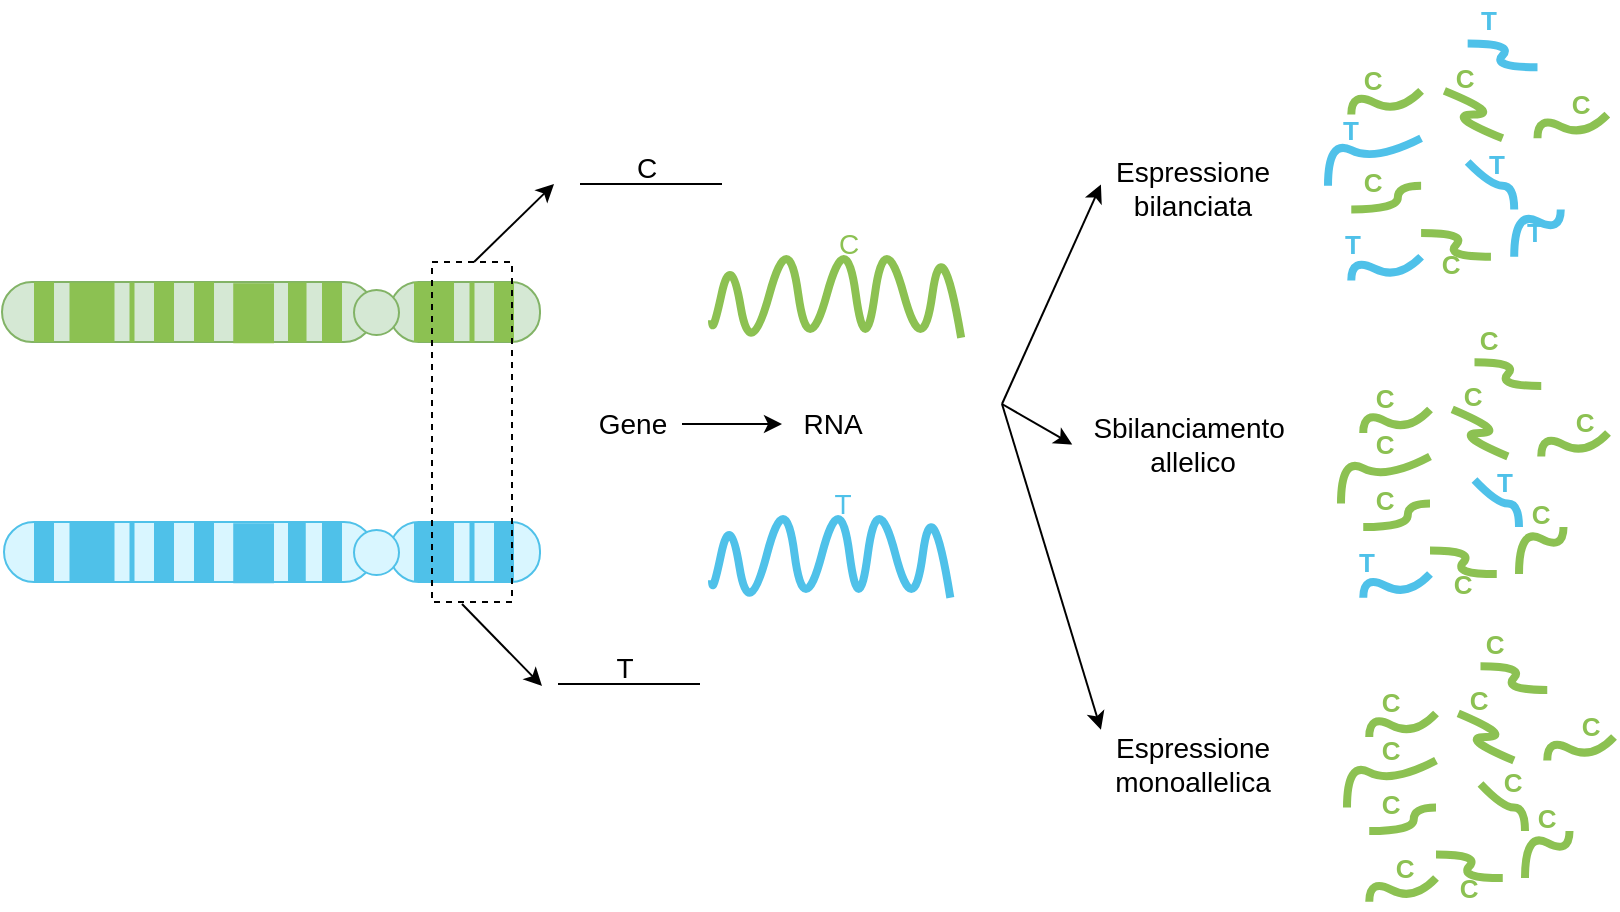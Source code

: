 <mxfile version="14.9.0" type="google"><diagram id="5Be4oJna8SVVUgm6Kha-" name="Page-1"><mxGraphModel dx="774" dy="442" grid="1" gridSize="10" guides="1" tooltips="1" connect="1" arrows="1" fold="1" page="1" pageScale="1" pageWidth="827" pageHeight="1169" math="0" shadow="0"><root><mxCell id="0"/><mxCell id="1" parent="0"/><mxCell id="cfip8fDVMA4OtIaDAMiI-1" value="" style="group;rotation=90;" vertex="1" connectable="0" parent="1"><mxGeometry x="220" y="280" width="149" height="280" as="geometry"/></mxCell><mxCell id="cfip8fDVMA4OtIaDAMiI-56" value="" style="endArrow=classic;html=1;exitX=0.5;exitY=0;exitDx=0;exitDy=0;" edge="1" parent="cfip8fDVMA4OtIaDAMiI-1"><mxGeometry width="50" height="50" relative="1" as="geometry"><mxPoint x="116" y="109" as="sourcePoint"/><mxPoint x="156" y="70" as="targetPoint"/></mxGeometry></mxCell><mxCell id="cfip8fDVMA4OtIaDAMiI-148" value="" style="group" vertex="1" connectable="0" parent="cfip8fDVMA4OtIaDAMiI-1"><mxGeometry x="-120" y="119" width="269" height="30.62" as="geometry"/></mxCell><mxCell id="stuIi727ZDWlPbOQOr5--6" value="" style="rounded=1;whiteSpace=wrap;html=1;rotation=0;fillColor=#d5e8d4;strokeColor=#82b366;arcSize=48;" parent="cfip8fDVMA4OtIaDAMiI-148" vertex="1"><mxGeometry x="194" width="75" height="30" as="geometry"/></mxCell><mxCell id="stuIi727ZDWlPbOQOr5--7" value="" style="rounded=1;whiteSpace=wrap;html=1;rotation=0;fillColor=#d5e8d4;strokeColor=#82b366;arcSize=50;" parent="cfip8fDVMA4OtIaDAMiI-148" vertex="1"><mxGeometry width="186" height="30" as="geometry"/></mxCell><mxCell id="stuIi727ZDWlPbOQOr5--11" value="" style="ellipse;whiteSpace=wrap;html=1;aspect=fixed;align=center;fillColor=#d5e8d4;strokeColor=#82b366;rotation=90;" parent="cfip8fDVMA4OtIaDAMiI-148" vertex="1"><mxGeometry x="176" y="4" width="22.5" height="22.5" as="geometry"/></mxCell><mxCell id="stuIi727ZDWlPbOQOr5--14" value="" style="rounded=0;whiteSpace=wrap;html=1;align=center;strokeColor=none;fillColor=#8CC152;rotation=90;" parent="cfip8fDVMA4OtIaDAMiI-148" vertex="1"><mxGeometry x="236" y="10" width="30" height="10" as="geometry"/></mxCell><mxCell id="stuIi727ZDWlPbOQOr5--16" value="" style="rounded=0;whiteSpace=wrap;html=1;align=center;strokeColor=none;fillColor=#8CC152;rotation=90;" parent="cfip8fDVMA4OtIaDAMiI-148" vertex="1"><mxGeometry x="201" y="5" width="30" height="20" as="geometry"/></mxCell><mxCell id="stuIi727ZDWlPbOQOr5--39" value="" style="rounded=0;whiteSpace=wrap;html=1;align=center;strokeColor=none;fillColor=#8CC152;rotation=90;" parent="cfip8fDVMA4OtIaDAMiI-148" vertex="1"><mxGeometry x="6" y="10" width="30" height="10" as="geometry"/></mxCell><mxCell id="stuIi727ZDWlPbOQOr5--40" value="" style="rounded=0;whiteSpace=wrap;html=1;align=center;strokeColor=none;fillColor=#8CC152;rotation=90;" parent="cfip8fDVMA4OtIaDAMiI-148" vertex="1"><mxGeometry x="30" y="4" width="30" height="22.5" as="geometry"/></mxCell><mxCell id="stuIi727ZDWlPbOQOr5--41" value="" style="rounded=0;whiteSpace=wrap;html=1;align=center;strokeColor=none;fillColor=#8CC152;rotation=90;" parent="cfip8fDVMA4OtIaDAMiI-148" vertex="1"><mxGeometry x="50" y="14" width="30" height="2.5" as="geometry"/></mxCell><mxCell id="stuIi727ZDWlPbOQOr5--42" value="" style="rounded=0;whiteSpace=wrap;html=1;align=center;strokeColor=none;fillColor=#8CC152;rotation=90;" parent="cfip8fDVMA4OtIaDAMiI-148" vertex="1"><mxGeometry x="66" y="10" width="30" height="10" as="geometry"/></mxCell><mxCell id="stuIi727ZDWlPbOQOr5--43" value="" style="rounded=0;whiteSpace=wrap;html=1;align=center;strokeColor=none;fillColor=#8CC152;rotation=90;" parent="cfip8fDVMA4OtIaDAMiI-148" vertex="1"><mxGeometry x="86" y="10" width="30" height="10" as="geometry"/></mxCell><mxCell id="stuIi727ZDWlPbOQOr5--65" value="" style="rounded=0;whiteSpace=wrap;html=1;align=center;strokeColor=none;fillColor=#8CC152;rotation=90;" parent="cfip8fDVMA4OtIaDAMiI-148" vertex="1"><mxGeometry x="220" y="14" width="30" height="2.5" as="geometry"/></mxCell><mxCell id="cfip8fDVMA4OtIaDAMiI-16" value="" style="rounded=0;whiteSpace=wrap;html=1;align=center;strokeColor=none;fillColor=#8CC152;rotation=90;" vertex="1" parent="cfip8fDVMA4OtIaDAMiI-148"><mxGeometry x="110.81" y="5.43" width="30" height="20.38" as="geometry"/></mxCell><mxCell id="cfip8fDVMA4OtIaDAMiI-17" value="" style="rounded=0;whiteSpace=wrap;html=1;align=center;strokeColor=none;fillColor=#8CC152;rotation=90;" vertex="1" parent="cfip8fDVMA4OtIaDAMiI-148"><mxGeometry x="132.63" y="10.62" width="30" height="9.25" as="geometry"/></mxCell><mxCell id="cfip8fDVMA4OtIaDAMiI-18" value="" style="rounded=0;whiteSpace=wrap;html=1;align=center;strokeColor=none;fillColor=#8CC152;rotation=90;" vertex="1" parent="cfip8fDVMA4OtIaDAMiI-148"><mxGeometry x="150" y="10.25" width="30" height="10" as="geometry"/></mxCell><mxCell id="cfip8fDVMA4OtIaDAMiI-36" value="" style="group;rotation=90;" vertex="1" connectable="0" parent="1"><mxGeometry x="220" y="400" width="42.63" height="267.5" as="geometry"/></mxCell><mxCell id="cfip8fDVMA4OtIaDAMiI-37" value="" style="rounded=1;whiteSpace=wrap;html=1;rotation=0;arcSize=48;fillColor=#D9F6FF;strokeColor=#4FC1E9;" vertex="1" parent="cfip8fDVMA4OtIaDAMiI-36"><mxGeometry x="74" y="119" width="75" height="30" as="geometry"/></mxCell><mxCell id="cfip8fDVMA4OtIaDAMiI-38" value="" style="rounded=1;whiteSpace=wrap;html=1;rotation=0;arcSize=50;fillColor=#D9F6FF;strokeColor=#4FC1E9;" vertex="1" parent="cfip8fDVMA4OtIaDAMiI-36"><mxGeometry x="-119" y="119" width="185" height="30" as="geometry"/></mxCell><mxCell id="cfip8fDVMA4OtIaDAMiI-39" value="" style="ellipse;whiteSpace=wrap;html=1;aspect=fixed;align=center;rotation=90;fillColor=#D9F6FF;strokeColor=#4FC1E9;" vertex="1" parent="cfip8fDVMA4OtIaDAMiI-36"><mxGeometry x="56" y="123" width="22.5" height="22.5" as="geometry"/></mxCell><mxCell id="cfip8fDVMA4OtIaDAMiI-40" value="" style="rounded=0;whiteSpace=wrap;html=1;align=center;strokeColor=none;rotation=90;fillColor=#4FC1E9;" vertex="1" parent="cfip8fDVMA4OtIaDAMiI-36"><mxGeometry x="116" y="129" width="30" height="10" as="geometry"/></mxCell><mxCell id="cfip8fDVMA4OtIaDAMiI-41" value="" style="rounded=0;whiteSpace=wrap;html=1;align=center;strokeColor=none;rotation=90;fillColor=#4FC1E9;" vertex="1" parent="cfip8fDVMA4OtIaDAMiI-36"><mxGeometry x="81" y="124" width="30" height="20" as="geometry"/></mxCell><mxCell id="cfip8fDVMA4OtIaDAMiI-42" value="" style="rounded=0;whiteSpace=wrap;html=1;align=center;strokeColor=none;rotation=90;fillColor=#4FC1E9;" vertex="1" parent="cfip8fDVMA4OtIaDAMiI-36"><mxGeometry x="-114" y="129" width="30" height="10" as="geometry"/></mxCell><mxCell id="cfip8fDVMA4OtIaDAMiI-43" value="" style="rounded=0;whiteSpace=wrap;html=1;align=center;strokeColor=none;rotation=90;fillColor=#4FC1E9;" vertex="1" parent="cfip8fDVMA4OtIaDAMiI-36"><mxGeometry x="-90" y="123" width="30" height="22.5" as="geometry"/></mxCell><mxCell id="cfip8fDVMA4OtIaDAMiI-44" value="" style="rounded=0;whiteSpace=wrap;html=1;align=center;strokeColor=none;rotation=90;fillColor=#4FC1E9;" vertex="1" parent="cfip8fDVMA4OtIaDAMiI-36"><mxGeometry x="-70" y="133" width="30" height="2.5" as="geometry"/></mxCell><mxCell id="cfip8fDVMA4OtIaDAMiI-45" value="" style="rounded=0;whiteSpace=wrap;html=1;align=center;strokeColor=none;rotation=90;fillColor=#4FC1E9;" vertex="1" parent="cfip8fDVMA4OtIaDAMiI-36"><mxGeometry x="-54" y="129" width="30" height="10" as="geometry"/></mxCell><mxCell id="cfip8fDVMA4OtIaDAMiI-46" value="" style="rounded=0;whiteSpace=wrap;html=1;align=center;strokeColor=none;rotation=90;fillColor=#4FC1E9;" vertex="1" parent="cfip8fDVMA4OtIaDAMiI-36"><mxGeometry x="-34" y="129" width="30" height="10" as="geometry"/></mxCell><mxCell id="cfip8fDVMA4OtIaDAMiI-47" value="" style="rounded=0;whiteSpace=wrap;html=1;align=center;strokeColor=none;rotation=90;fillColor=#4FC1E9;" vertex="1" parent="cfip8fDVMA4OtIaDAMiI-36"><mxGeometry x="100" y="133" width="30" height="2.5" as="geometry"/></mxCell><mxCell id="cfip8fDVMA4OtIaDAMiI-48" value="" style="rounded=0;whiteSpace=wrap;html=1;align=center;strokeColor=none;rotation=90;fillColor=#4FC1E9;" vertex="1" parent="cfip8fDVMA4OtIaDAMiI-36"><mxGeometry x="-9.19" y="124.43" width="30" height="20.38" as="geometry"/></mxCell><mxCell id="cfip8fDVMA4OtIaDAMiI-49" value="" style="rounded=0;whiteSpace=wrap;html=1;align=center;strokeColor=none;rotation=90;fillColor=#4FC1E9;" vertex="1" parent="cfip8fDVMA4OtIaDAMiI-36"><mxGeometry x="12.44" y="129.81" width="30" height="8.87" as="geometry"/></mxCell><mxCell id="cfip8fDVMA4OtIaDAMiI-50" value="" style="rounded=0;whiteSpace=wrap;html=1;align=center;strokeColor=none;rotation=90;fillColor=#4FC1E9;" vertex="1" parent="cfip8fDVMA4OtIaDAMiI-36"><mxGeometry x="30" y="129.25" width="30" height="10" as="geometry"/></mxCell><mxCell id="cfip8fDVMA4OtIaDAMiI-52" value="" style="rounded=0;whiteSpace=wrap;html=1;dashed=1;fillColor=none;" vertex="1" parent="1"><mxGeometry x="315" y="389" width="40" height="170" as="geometry"/></mxCell><mxCell id="cfip8fDVMA4OtIaDAMiI-57" value="" style="endArrow=classic;html=1;exitX=0.5;exitY=0;exitDx=0;exitDy=0;" edge="1" parent="1"><mxGeometry width="50" height="50" relative="1" as="geometry"><mxPoint x="330" y="560" as="sourcePoint"/><mxPoint x="370" y="601" as="targetPoint"/></mxGeometry></mxCell><mxCell id="cfip8fDVMA4OtIaDAMiI-58" value="" style="endArrow=none;html=1;" edge="1" parent="1"><mxGeometry width="50" height="50" relative="1" as="geometry"><mxPoint x="389" y="350" as="sourcePoint"/><mxPoint x="460" y="350" as="targetPoint"/></mxGeometry></mxCell><mxCell id="cfip8fDVMA4OtIaDAMiI-59" value="&lt;font style=&quot;font-size: 14px&quot;&gt;C&lt;/font&gt;" style="text;html=1;align=center;verticalAlign=middle;resizable=0;points=[];autosize=1;strokeColor=none;" vertex="1" parent="1"><mxGeometry x="407" y="332" width="30" height="20" as="geometry"/></mxCell><mxCell id="cfip8fDVMA4OtIaDAMiI-60" value="" style="endArrow=none;html=1;" edge="1" parent="1"><mxGeometry width="50" height="50" relative="1" as="geometry"><mxPoint x="378" y="600" as="sourcePoint"/><mxPoint x="449" y="600" as="targetPoint"/></mxGeometry></mxCell><mxCell id="cfip8fDVMA4OtIaDAMiI-61" value="&lt;font style=&quot;font-size: 14px&quot;&gt;T&lt;/font&gt;" style="text;html=1;align=center;verticalAlign=middle;resizable=0;points=[];autosize=1;strokeColor=none;" vertex="1" parent="1"><mxGeometry x="401" y="582" width="20" height="20" as="geometry"/></mxCell><mxCell id="cfip8fDVMA4OtIaDAMiI-65" style="edgeStyle=orthogonalEdgeStyle;curved=1;orthogonalLoop=1;jettySize=auto;html=1;strokeWidth=1;" edge="1" parent="1" source="cfip8fDVMA4OtIaDAMiI-62" target="cfip8fDVMA4OtIaDAMiI-63"><mxGeometry relative="1" as="geometry"/></mxCell><mxCell id="cfip8fDVMA4OtIaDAMiI-62" value="Gene" style="text;html=1;align=center;verticalAlign=middle;resizable=0;points=[];autosize=1;strokeColor=none;fontSize=14;" vertex="1" parent="1"><mxGeometry x="390" y="460" width="50" height="20" as="geometry"/></mxCell><mxCell id="cfip8fDVMA4OtIaDAMiI-63" value="RNA" style="text;html=1;align=center;verticalAlign=middle;resizable=0;points=[];autosize=1;strokeColor=none;fontSize=14;" vertex="1" parent="1"><mxGeometry x="490" y="460" width="50" height="20" as="geometry"/></mxCell><mxCell id="cfip8fDVMA4OtIaDAMiI-69" value="" style="group" vertex="1" connectable="0" parent="1"><mxGeometry x="455" y="370" width="115" height="70" as="geometry"/></mxCell><mxCell id="cfip8fDVMA4OtIaDAMiI-66" value="" style="endArrow=none;html=1;curved=1;strokeWidth=4;strokeColor=#8CC152;" edge="1" parent="cfip8fDVMA4OtIaDAMiI-69"><mxGeometry width="50" height="50" relative="1" as="geometry"><mxPoint y="48.125" as="sourcePoint"/><mxPoint x="124.583" y="56.875" as="targetPoint"/><Array as="points"><mxPoint y="56.875"/><mxPoint x="9.583" y="13.125"/><mxPoint x="19.167" y="70"/><mxPoint x="38.333"/><mxPoint x="47.917" y="70"/><mxPoint x="67.083"/><mxPoint x="76.667" y="70"/><mxPoint x="86.25"/><mxPoint x="105.417" y="70"/><mxPoint x="115"/></Array></mxGeometry></mxCell><mxCell id="cfip8fDVMA4OtIaDAMiI-67" value="&lt;font color=&quot;#8cc152&quot;&gt;C&lt;/font&gt;" style="text;html=1;align=center;verticalAlign=middle;resizable=0;points=[];autosize=1;strokeColor=none;fontSize=14;" vertex="1" parent="cfip8fDVMA4OtIaDAMiI-69"><mxGeometry x="52.708" width="30" height="20" as="geometry"/></mxCell><mxCell id="cfip8fDVMA4OtIaDAMiI-70" value="" style="group" vertex="1" connectable="0" parent="1"><mxGeometry x="455" y="500" width="110" height="70" as="geometry"/></mxCell><mxCell id="cfip8fDVMA4OtIaDAMiI-64" value="" style="endArrow=none;html=1;curved=1;strokeWidth=4;strokeColor=#4FC1E9;" edge="1" parent="cfip8fDVMA4OtIaDAMiI-70"><mxGeometry width="50" height="50" relative="1" as="geometry"><mxPoint y="48.125" as="sourcePoint"/><mxPoint x="119.167" y="56.875" as="targetPoint"/><Array as="points"><mxPoint y="56.875"/><mxPoint x="9.167" y="13.125"/><mxPoint x="18.333" y="70"/><mxPoint x="36.667"/><mxPoint x="45.833" y="70"/><mxPoint x="64.167"/><mxPoint x="73.333" y="70"/><mxPoint x="82.5"/><mxPoint x="100.833" y="70"/><mxPoint x="110"/></Array></mxGeometry></mxCell><mxCell id="cfip8fDVMA4OtIaDAMiI-68" value="&lt;font color=&quot;#4fc1e9&quot;&gt;T&lt;/font&gt;" style="text;html=1;align=center;verticalAlign=middle;resizable=0;points=[];autosize=1;strokeColor=none;fontSize=14;" vertex="1" parent="cfip8fDVMA4OtIaDAMiI-70"><mxGeometry x="55" width="20" height="20" as="geometry"/></mxCell><mxCell id="cfip8fDVMA4OtIaDAMiI-71" value="Espressione&lt;br&gt;bilanciata" style="text;html=1;align=center;verticalAlign=middle;resizable=0;points=[];autosize=1;strokeColor=none;fontSize=14;" vertex="1" parent="1"><mxGeometry x="650" y="332" width="90" height="40" as="geometry"/></mxCell><mxCell id="cfip8fDVMA4OtIaDAMiI-72" value="Sbilanciamento&amp;nbsp;&lt;br&gt;allelico" style="text;html=1;align=center;verticalAlign=middle;resizable=0;points=[];autosize=1;strokeColor=none;fontSize=14;" vertex="1" parent="1"><mxGeometry x="635" y="460" width="120" height="40" as="geometry"/></mxCell><mxCell id="cfip8fDVMA4OtIaDAMiI-73" value="Espressione &lt;br&gt;monoallelica" style="text;html=1;align=center;verticalAlign=middle;resizable=0;points=[];autosize=1;strokeColor=none;fontSize=14;" vertex="1" parent="1"><mxGeometry x="650" y="620" width="90" height="40" as="geometry"/></mxCell><mxCell id="cfip8fDVMA4OtIaDAMiI-74" value="" style="endArrow=classic;html=1;fontSize=14;strokeWidth=1;entryX=-0.006;entryY=0.457;entryDx=0;entryDy=0;entryPerimeter=0;" edge="1" parent="1" target="cfip8fDVMA4OtIaDAMiI-71"><mxGeometry width="50" height="50" relative="1" as="geometry"><mxPoint x="600" y="460" as="sourcePoint"/><mxPoint x="670" y="410" as="targetPoint"/></mxGeometry></mxCell><mxCell id="cfip8fDVMA4OtIaDAMiI-75" value="" style="endArrow=classic;html=1;fontSize=14;strokeColor=#000000;strokeWidth=1;entryX=0.001;entryY=0.507;entryDx=0;entryDy=0;entryPerimeter=0;" edge="1" parent="1" target="cfip8fDVMA4OtIaDAMiI-72"><mxGeometry width="50" height="50" relative="1" as="geometry"><mxPoint x="600" y="460" as="sourcePoint"/><mxPoint x="670" y="410" as="targetPoint"/></mxGeometry></mxCell><mxCell id="cfip8fDVMA4OtIaDAMiI-76" value="" style="endArrow=classic;html=1;fontSize=14;strokeColor=#000000;strokeWidth=1;entryX=-0.006;entryY=0.071;entryDx=0;entryDy=0;entryPerimeter=0;" edge="1" parent="1" target="cfip8fDVMA4OtIaDAMiI-73"><mxGeometry width="50" height="50" relative="1" as="geometry"><mxPoint x="600" y="460" as="sourcePoint"/><mxPoint x="670" y="622" as="targetPoint"/></mxGeometry></mxCell><mxCell id="cfip8fDVMA4OtIaDAMiI-144" value="" style="group;strokeWidth=4;fontSize=13;fontStyle=1" vertex="1" connectable="0" parent="1"><mxGeometry x="772.5" y="570" width="133.5" height="140" as="geometry"/></mxCell><mxCell id="cfip8fDVMA4OtIaDAMiI-120" value="" style="endArrow=none;html=1;fontSize=13;strokeWidth=4;curved=1;strokeColor=#8CC152;fontStyle=1" edge="1" parent="cfip8fDVMA4OtIaDAMiI-144"><mxGeometry width="50" height="50" relative="1" as="geometry"><mxPoint y="91.765" as="sourcePoint"/><mxPoint x="44.5" y="68.235" as="targetPoint"/><Array as="points"><mxPoint y="68.235"/><mxPoint x="22.25" y="80"/></Array></mxGeometry></mxCell><mxCell id="cfip8fDVMA4OtIaDAMiI-121" value="" style="endArrow=none;html=1;fontSize=13;strokeWidth=4;curved=1;strokeColor=#8CC152;fontStyle=1" edge="1" parent="cfip8fDVMA4OtIaDAMiI-144"><mxGeometry width="50" height="50" relative="1" as="geometry"><mxPoint x="11.125" y="103.529" as="sourcePoint"/><mxPoint x="44.5" y="91.765" as="targetPoint"/><Array as="points"><mxPoint x="33.375" y="103.529"/><mxPoint x="33.375" y="91.765"/></Array></mxGeometry></mxCell><mxCell id="cfip8fDVMA4OtIaDAMiI-122" value="" style="endArrow=none;html=1;fontSize=13;strokeWidth=4;curved=1;strokeColor=#8CC152;fontStyle=1" edge="1" parent="cfip8fDVMA4OtIaDAMiI-144"><mxGeometry width="50" height="50" relative="1" as="geometry"><mxPoint x="83.438" y="68.235" as="sourcePoint"/><mxPoint x="55.625" y="44.706" as="targetPoint"/><Array as="points"><mxPoint x="55.625" y="56.471"/><mxPoint x="83.438" y="56.471"/></Array></mxGeometry></mxCell><mxCell id="cfip8fDVMA4OtIaDAMiI-123" value="" style="endArrow=none;html=1;fontSize=13;strokeWidth=4;curved=1;strokeColor=#8CC152;fontStyle=1" edge="1" parent="cfip8fDVMA4OtIaDAMiI-144"><mxGeometry width="50" height="50" relative="1" as="geometry"><mxPoint x="66.75" y="80" as="sourcePoint"/><mxPoint x="89" y="103.529" as="targetPoint"/><Array as="points"><mxPoint x="77.875" y="91.765"/><mxPoint x="89" y="91.765"/></Array></mxGeometry></mxCell><mxCell id="cfip8fDVMA4OtIaDAMiI-124" value="" style="endArrow=none;html=1;fontSize=13;strokeWidth=4;curved=1;strokeColor=#8CC152;fontStyle=1" edge="1" parent="cfip8fDVMA4OtIaDAMiI-144"><mxGeometry width="50" height="50" relative="1" as="geometry"><mxPoint x="44.5" y="115.294" as="sourcePoint"/><mxPoint x="77.875" y="127.059" as="targetPoint"/><Array as="points"><mxPoint x="66.75" y="115.294"/><mxPoint x="55.625" y="127.059"/></Array></mxGeometry></mxCell><mxCell id="cfip8fDVMA4OtIaDAMiI-125" value="" style="endArrow=none;html=1;fontSize=13;strokeWidth=4;curved=1;strokeColor=#8CC152;fontStyle=1" edge="1" parent="cfip8fDVMA4OtIaDAMiI-144"><mxGeometry width="50" height="50" relative="1" as="geometry"><mxPoint x="89" y="127.059" as="sourcePoint"/><mxPoint x="111.25" y="103.529" as="targetPoint"/><Array as="points"><mxPoint x="89" y="103.529"/><mxPoint x="111.25" y="115.294"/></Array></mxGeometry></mxCell><mxCell id="cfip8fDVMA4OtIaDAMiI-126" value="" style="endArrow=none;html=1;fontSize=13;strokeWidth=4;curved=1;strokeColor=#8CC152;fontStyle=1" edge="1" parent="cfip8fDVMA4OtIaDAMiI-144"><mxGeometry width="50" height="50" relative="1" as="geometry"><mxPoint x="11.125" y="56.471" as="sourcePoint"/><mxPoint x="44.5" y="44.706" as="targetPoint"/><Array as="points"><mxPoint x="11.125" y="44.706"/><mxPoint x="33.375" y="56.471"/></Array></mxGeometry></mxCell><mxCell id="cfip8fDVMA4OtIaDAMiI-127" value="" style="endArrow=none;html=1;fontSize=13;strokeWidth=4;curved=1;strokeColor=#8CC152;fontStyle=1" edge="1" parent="cfip8fDVMA4OtIaDAMiI-144"><mxGeometry width="50" height="50" relative="1" as="geometry"><mxPoint x="100.125" y="68.235" as="sourcePoint"/><mxPoint x="133.5" y="56.471" as="targetPoint"/><Array as="points"><mxPoint x="100.125" y="56.471"/><mxPoint x="122.375" y="68.235"/></Array></mxGeometry></mxCell><mxCell id="cfip8fDVMA4OtIaDAMiI-128" value="" style="endArrow=none;html=1;fontSize=13;strokeWidth=4;curved=1;strokeColor=#8CC152;fontStyle=1" edge="1" parent="cfip8fDVMA4OtIaDAMiI-144"><mxGeometry width="50" height="50" relative="1" as="geometry"><mxPoint x="11.125" y="138.824" as="sourcePoint"/><mxPoint x="44.5" y="127.059" as="targetPoint"/><Array as="points"><mxPoint x="11.125" y="127.059"/><mxPoint x="33.375" y="138.824"/></Array></mxGeometry></mxCell><mxCell id="cfip8fDVMA4OtIaDAMiI-129" value="" style="endArrow=none;html=1;fontSize=13;strokeWidth=4;curved=1;strokeColor=#8CC152;fontStyle=1" edge="1" parent="cfip8fDVMA4OtIaDAMiI-144"><mxGeometry width="50" height="50" relative="1" as="geometry"><mxPoint x="66.75" y="21.176" as="sourcePoint"/><mxPoint x="100.125" y="32.941" as="targetPoint"/><Array as="points"><mxPoint x="89" y="21.176"/><mxPoint x="77.875" y="32.941"/></Array></mxGeometry></mxCell><mxCell id="cfip8fDVMA4OtIaDAMiI-130" value="&lt;font style=&quot;font-size: 13px;&quot; color=&quot;#8cc152&quot;&gt;C&lt;/font&gt;" style="text;html=1;align=center;verticalAlign=middle;resizable=0;points=[];autosize=1;strokeColor=none;fontSize=13;strokeWidth=4;fontStyle=1" vertex="1" parent="cfip8fDVMA4OtIaDAMiI-144"><mxGeometry x="11.125" y="29.412" width="20" height="20" as="geometry"/></mxCell><mxCell id="cfip8fDVMA4OtIaDAMiI-131" value="&lt;font style=&quot;font-size: 13px;&quot; color=&quot;#8cc152&quot;&gt;C&lt;/font&gt;" style="text;html=1;align=center;verticalAlign=middle;resizable=0;points=[];autosize=1;strokeColor=none;fontSize=13;strokeWidth=4;fontStyle=1" vertex="1" parent="cfip8fDVMA4OtIaDAMiI-144"><mxGeometry x="11.125" y="80" width="20" height="20" as="geometry"/></mxCell><mxCell id="cfip8fDVMA4OtIaDAMiI-132" value="&lt;font style=&quot;font-size: 13px;&quot; color=&quot;#8cc152&quot;&gt;C&lt;/font&gt;" style="text;html=1;align=center;verticalAlign=middle;resizable=0;points=[];autosize=1;strokeColor=none;fontSize=13;strokeWidth=4;fontStyle=1" vertex="1" parent="cfip8fDVMA4OtIaDAMiI-144"><mxGeometry x="50.062" y="122.471" width="20" height="20" as="geometry"/></mxCell><mxCell id="cfip8fDVMA4OtIaDAMiI-133" value="&lt;font style=&quot;font-size: 13px;&quot; color=&quot;#8cc152&quot;&gt;C&lt;/font&gt;" style="text;html=1;align=center;verticalAlign=middle;resizable=0;points=[];autosize=1;strokeColor=none;fontSize=13;strokeWidth=4;fontStyle=1" vertex="1" parent="cfip8fDVMA4OtIaDAMiI-144"><mxGeometry x="111.25" y="41.176" width="20" height="20" as="geometry"/></mxCell><mxCell id="cfip8fDVMA4OtIaDAMiI-134" value="&lt;font style=&quot;font-size: 13px;&quot; color=&quot;#8cc152&quot;&gt;C&lt;/font&gt;" style="text;html=1;align=center;verticalAlign=middle;resizable=0;points=[];autosize=1;strokeColor=none;fontSize=13;strokeWidth=4;fontStyle=1" vertex="1" parent="cfip8fDVMA4OtIaDAMiI-144"><mxGeometry x="55.625" y="28.235" width="20" height="20" as="geometry"/></mxCell><mxCell id="cfip8fDVMA4OtIaDAMiI-137" value="&lt;font style=&quot;font-size: 13px;&quot; color=&quot;#8cc152&quot;&gt;C&lt;/font&gt;" style="text;html=1;align=center;verticalAlign=middle;resizable=0;points=[];autosize=1;strokeColor=none;fontSize=13;strokeWidth=4;fontStyle=1" vertex="1" parent="cfip8fDVMA4OtIaDAMiI-144"><mxGeometry x="63.412" width="20" height="20" as="geometry"/></mxCell><mxCell id="cfip8fDVMA4OtIaDAMiI-138" value="&lt;font style=&quot;font-size: 13px;&quot; color=&quot;#8cc152&quot;&gt;C&lt;/font&gt;" style="text;html=1;align=center;verticalAlign=middle;resizable=0;points=[];autosize=1;strokeColor=none;fontSize=13;strokeWidth=4;fontStyle=1" vertex="1" parent="cfip8fDVMA4OtIaDAMiI-144"><mxGeometry x="89" y="87.059" width="20" height="20" as="geometry"/></mxCell><mxCell id="cfip8fDVMA4OtIaDAMiI-139" value="&lt;font style=&quot;font-size: 13px;&quot; color=&quot;#8cc152&quot;&gt;C&lt;/font&gt;" style="text;html=1;align=center;verticalAlign=middle;resizable=0;points=[];autosize=1;strokeColor=none;fontSize=13;strokeWidth=4;fontStyle=1" vertex="1" parent="cfip8fDVMA4OtIaDAMiI-144"><mxGeometry x="18.912" y="111.765" width="20" height="20" as="geometry"/></mxCell><mxCell id="cfip8fDVMA4OtIaDAMiI-140" value="&lt;font style=&quot;font-size: 13px;&quot; color=&quot;#8cc152&quot;&gt;C&lt;/font&gt;" style="text;html=1;align=center;verticalAlign=middle;resizable=0;points=[];autosize=1;strokeColor=none;fontSize=13;strokeWidth=4;fontStyle=1" vertex="1" parent="cfip8fDVMA4OtIaDAMiI-144"><mxGeometry x="72.312" y="69.412" width="20" height="20" as="geometry"/></mxCell><mxCell id="cfip8fDVMA4OtIaDAMiI-143" value="&lt;font style=&quot;font-size: 13px;&quot; color=&quot;#8cc152&quot;&gt;C&lt;/font&gt;" style="text;html=1;align=center;verticalAlign=middle;resizable=0;points=[];autosize=1;strokeColor=none;fontSize=13;strokeWidth=4;fontStyle=1" vertex="1" parent="cfip8fDVMA4OtIaDAMiI-144"><mxGeometry x="11.125" y="52.941" width="20" height="20" as="geometry"/></mxCell><mxCell id="cfip8fDVMA4OtIaDAMiI-145" value="" style="group;strokeWidth=4;fontSize=13;fontStyle=1" vertex="1" connectable="0" parent="1"><mxGeometry x="769.5" y="418" width="133.5" height="140" as="geometry"/></mxCell><mxCell id="cfip8fDVMA4OtIaDAMiI-98" value="" style="endArrow=none;html=1;fontSize=13;strokeWidth=4;curved=1;strokeColor=#8CC152;fontStyle=1" edge="1" parent="cfip8fDVMA4OtIaDAMiI-145"><mxGeometry width="50" height="50" relative="1" as="geometry"><mxPoint y="91.765" as="sourcePoint"/><mxPoint x="44.5" y="68.235" as="targetPoint"/><Array as="points"><mxPoint y="68.235"/><mxPoint x="22.25" y="80"/></Array></mxGeometry></mxCell><mxCell id="cfip8fDVMA4OtIaDAMiI-99" value="" style="endArrow=none;html=1;fontSize=13;strokeWidth=4;curved=1;strokeColor=#8CC152;fontStyle=1" edge="1" parent="cfip8fDVMA4OtIaDAMiI-145"><mxGeometry width="50" height="50" relative="1" as="geometry"><mxPoint x="11.125" y="103.529" as="sourcePoint"/><mxPoint x="44.5" y="91.765" as="targetPoint"/><Array as="points"><mxPoint x="33.375" y="103.529"/><mxPoint x="33.375" y="91.765"/></Array></mxGeometry></mxCell><mxCell id="cfip8fDVMA4OtIaDAMiI-100" value="" style="endArrow=none;html=1;fontSize=13;strokeWidth=4;curved=1;strokeColor=#8CC152;fontStyle=1" edge="1" parent="cfip8fDVMA4OtIaDAMiI-145"><mxGeometry width="50" height="50" relative="1" as="geometry"><mxPoint x="83.438" y="68.235" as="sourcePoint"/><mxPoint x="55.625" y="44.706" as="targetPoint"/><Array as="points"><mxPoint x="55.625" y="56.471"/><mxPoint x="83.438" y="56.471"/></Array></mxGeometry></mxCell><mxCell id="cfip8fDVMA4OtIaDAMiI-101" value="" style="endArrow=none;html=1;fontSize=13;strokeWidth=4;curved=1;strokeColor=#4FC1E9;fontStyle=1" edge="1" parent="cfip8fDVMA4OtIaDAMiI-145"><mxGeometry width="50" height="50" relative="1" as="geometry"><mxPoint x="66.75" y="80" as="sourcePoint"/><mxPoint x="89" y="103.529" as="targetPoint"/><Array as="points"><mxPoint x="77.875" y="91.765"/><mxPoint x="89" y="91.765"/></Array></mxGeometry></mxCell><mxCell id="cfip8fDVMA4OtIaDAMiI-102" value="" style="endArrow=none;html=1;fontSize=13;strokeWidth=4;curved=1;strokeColor=#8CC152;fontStyle=1" edge="1" parent="cfip8fDVMA4OtIaDAMiI-145"><mxGeometry width="50" height="50" relative="1" as="geometry"><mxPoint x="44.5" y="115.294" as="sourcePoint"/><mxPoint x="77.875" y="127.059" as="targetPoint"/><Array as="points"><mxPoint x="66.75" y="115.294"/><mxPoint x="55.625" y="127.059"/></Array></mxGeometry></mxCell><mxCell id="cfip8fDVMA4OtIaDAMiI-103" value="" style="endArrow=none;html=1;fontSize=13;strokeWidth=4;curved=1;strokeColor=#8CC152;fontStyle=1" edge="1" parent="cfip8fDVMA4OtIaDAMiI-145"><mxGeometry width="50" height="50" relative="1" as="geometry"><mxPoint x="89" y="127.059" as="sourcePoint"/><mxPoint x="111.25" y="103.529" as="targetPoint"/><Array as="points"><mxPoint x="89" y="103.529"/><mxPoint x="111.25" y="115.294"/></Array></mxGeometry></mxCell><mxCell id="cfip8fDVMA4OtIaDAMiI-104" value="" style="endArrow=none;html=1;fontSize=13;strokeWidth=4;curved=1;strokeColor=#8CC152;fontStyle=1" edge="1" parent="cfip8fDVMA4OtIaDAMiI-145"><mxGeometry width="50" height="50" relative="1" as="geometry"><mxPoint x="11.125" y="56.471" as="sourcePoint"/><mxPoint x="44.5" y="44.706" as="targetPoint"/><Array as="points"><mxPoint x="11.125" y="44.706"/><mxPoint x="33.375" y="56.471"/></Array></mxGeometry></mxCell><mxCell id="cfip8fDVMA4OtIaDAMiI-105" value="" style="endArrow=none;html=1;fontSize=13;strokeWidth=4;curved=1;strokeColor=#8CC152;fontStyle=1" edge="1" parent="cfip8fDVMA4OtIaDAMiI-145"><mxGeometry width="50" height="50" relative="1" as="geometry"><mxPoint x="100.125" y="68.235" as="sourcePoint"/><mxPoint x="133.5" y="56.471" as="targetPoint"/><Array as="points"><mxPoint x="100.125" y="56.471"/><mxPoint x="122.375" y="68.235"/></Array></mxGeometry></mxCell><mxCell id="cfip8fDVMA4OtIaDAMiI-106" value="" style="endArrow=none;html=1;fontSize=13;strokeWidth=4;curved=1;strokeColor=#4FC1E9;fontStyle=1" edge="1" parent="cfip8fDVMA4OtIaDAMiI-145"><mxGeometry width="50" height="50" relative="1" as="geometry"><mxPoint x="11.125" y="138.824" as="sourcePoint"/><mxPoint x="44.5" y="127.059" as="targetPoint"/><Array as="points"><mxPoint x="11.125" y="127.059"/><mxPoint x="33.375" y="138.824"/></Array></mxGeometry></mxCell><mxCell id="cfip8fDVMA4OtIaDAMiI-107" value="" style="endArrow=none;html=1;fontSize=13;strokeWidth=4;curved=1;strokeColor=#8CC152;fontStyle=1" edge="1" parent="cfip8fDVMA4OtIaDAMiI-145"><mxGeometry width="50" height="50" relative="1" as="geometry"><mxPoint x="66.75" y="21.176" as="sourcePoint"/><mxPoint x="100.125" y="32.941" as="targetPoint"/><Array as="points"><mxPoint x="89" y="21.176"/><mxPoint x="77.875" y="32.941"/></Array></mxGeometry></mxCell><mxCell id="cfip8fDVMA4OtIaDAMiI-108" value="&lt;font style=&quot;font-size: 13px;&quot; color=&quot;#8cc152&quot;&gt;C&lt;/font&gt;" style="text;html=1;align=center;verticalAlign=middle;resizable=0;points=[];autosize=1;strokeColor=none;fontSize=13;strokeWidth=4;fontStyle=1" vertex="1" parent="cfip8fDVMA4OtIaDAMiI-145"><mxGeometry x="11.125" y="29.412" width="20" height="20" as="geometry"/></mxCell><mxCell id="cfip8fDVMA4OtIaDAMiI-109" value="&lt;font style=&quot;font-size: 13px;&quot; color=&quot;#8cc152&quot;&gt;C&lt;/font&gt;" style="text;html=1;align=center;verticalAlign=middle;resizable=0;points=[];autosize=1;strokeColor=none;fontSize=13;strokeWidth=4;fontStyle=1" vertex="1" parent="cfip8fDVMA4OtIaDAMiI-145"><mxGeometry x="11.125" y="80" width="20" height="20" as="geometry"/></mxCell><mxCell id="cfip8fDVMA4OtIaDAMiI-110" value="&lt;font style=&quot;font-size: 13px;&quot; color=&quot;#8cc152&quot;&gt;C&lt;/font&gt;" style="text;html=1;align=center;verticalAlign=middle;resizable=0;points=[];autosize=1;strokeColor=none;fontSize=13;strokeWidth=4;fontStyle=1" vertex="1" parent="cfip8fDVMA4OtIaDAMiI-145"><mxGeometry x="50.062" y="122.471" width="20" height="20" as="geometry"/></mxCell><mxCell id="cfip8fDVMA4OtIaDAMiI-111" value="&lt;font style=&quot;font-size: 13px;&quot; color=&quot;#8cc152&quot;&gt;C&lt;/font&gt;" style="text;html=1;align=center;verticalAlign=middle;resizable=0;points=[];autosize=1;strokeColor=none;fontSize=13;strokeWidth=4;fontStyle=1" vertex="1" parent="cfip8fDVMA4OtIaDAMiI-145"><mxGeometry x="111.25" y="41.176" width="20" height="20" as="geometry"/></mxCell><mxCell id="cfip8fDVMA4OtIaDAMiI-112" value="&lt;font style=&quot;font-size: 13px;&quot; color=&quot;#8cc152&quot;&gt;C&lt;/font&gt;" style="text;html=1;align=center;verticalAlign=middle;resizable=0;points=[];autosize=1;strokeColor=none;fontSize=13;strokeWidth=4;fontStyle=1" vertex="1" parent="cfip8fDVMA4OtIaDAMiI-145"><mxGeometry x="55.625" y="28.235" width="20" height="20" as="geometry"/></mxCell><mxCell id="cfip8fDVMA4OtIaDAMiI-114" value="&lt;font style=&quot;font-size: 13px;&quot; color=&quot;#4fc1e9&quot;&gt;T&lt;/font&gt;" style="text;html=1;align=center;verticalAlign=middle;resizable=0;points=[];autosize=1;strokeColor=none;fontSize=13;strokeWidth=4;fontStyle=1" vertex="1" parent="cfip8fDVMA4OtIaDAMiI-145"><mxGeometry x="2.225" y="110.588" width="20" height="20" as="geometry"/></mxCell><mxCell id="cfip8fDVMA4OtIaDAMiI-117" value="&lt;font style=&quot;font-size: 13px;&quot; color=&quot;#4fc1e9&quot;&gt;T&lt;/font&gt;" style="text;html=1;align=center;verticalAlign=middle;resizable=0;points=[];autosize=1;strokeColor=none;fontSize=13;strokeWidth=4;fontStyle=1" vertex="1" parent="cfip8fDVMA4OtIaDAMiI-145"><mxGeometry x="71.2" y="70.588" width="20" height="20" as="geometry"/></mxCell><mxCell id="cfip8fDVMA4OtIaDAMiI-118" value="&lt;font style=&quot;font-size: 13px;&quot; color=&quot;#8cc152&quot;&gt;C&lt;/font&gt;" style="text;html=1;align=center;verticalAlign=middle;resizable=0;points=[];autosize=1;strokeColor=none;fontSize=13;strokeWidth=4;fontStyle=1" vertex="1" parent="cfip8fDVMA4OtIaDAMiI-145"><mxGeometry x="63.412" width="20" height="20" as="geometry"/></mxCell><mxCell id="cfip8fDVMA4OtIaDAMiI-119" value="&lt;font style=&quot;font-size: 13px;&quot; color=&quot;#8cc152&quot;&gt;C&lt;/font&gt;" style="text;html=1;align=center;verticalAlign=middle;resizable=0;points=[];autosize=1;strokeColor=none;fontSize=13;strokeWidth=4;fontStyle=1" vertex="1" parent="cfip8fDVMA4OtIaDAMiI-145"><mxGeometry x="89" y="87.059" width="20" height="20" as="geometry"/></mxCell><mxCell id="cfip8fDVMA4OtIaDAMiI-142" value="&lt;font style=&quot;font-size: 13px;&quot; color=&quot;#8cc152&quot;&gt;C&lt;/font&gt;" style="text;html=1;align=center;verticalAlign=middle;resizable=0;points=[];autosize=1;strokeColor=none;fontSize=13;strokeWidth=4;fontStyle=1" vertex="1" parent="cfip8fDVMA4OtIaDAMiI-145"><mxGeometry x="11.125" y="51.765" width="20" height="20" as="geometry"/></mxCell><mxCell id="cfip8fDVMA4OtIaDAMiI-147" value="" style="group;strokeWidth=4;fontSize=13;fontStyle=1" vertex="1" connectable="0" parent="1"><mxGeometry x="763" y="258.43" width="136.379" height="141.57" as="geometry"/></mxCell><mxCell id="cfip8fDVMA4OtIaDAMiI-77" value="" style="endArrow=none;html=1;fontSize=13;strokeWidth=4;curved=1;strokeColor=#4FC1E9;fontStyle=1" edge="1" parent="cfip8fDVMA4OtIaDAMiI-147"><mxGeometry width="46.552" height="49.999" as="geometry"><mxPoint y="92.419" as="sourcePoint"/><mxPoint x="46.552" y="68.721" as="targetPoint"/><Array as="points"><mxPoint y="68.721"/><mxPoint x="23.276" y="80.57"/></Array></mxGeometry></mxCell><mxCell id="cfip8fDVMA4OtIaDAMiI-78" value="" style="endArrow=none;html=1;fontSize=13;strokeWidth=4;curved=1;strokeColor=#8CC152;fontStyle=1" edge="1" parent="cfip8fDVMA4OtIaDAMiI-147"><mxGeometry width="46.552" height="49.999" as="geometry"><mxPoint x="11.638" y="104.267" as="sourcePoint"/><mxPoint x="46.552" y="92.419" as="targetPoint"/><Array as="points"><mxPoint x="34.914" y="104.267"/><mxPoint x="34.914" y="92.419"/></Array></mxGeometry></mxCell><mxCell id="cfip8fDVMA4OtIaDAMiI-79" value="" style="endArrow=none;html=1;fontSize=13;strokeWidth=4;curved=1;strokeColor=#8CC152;fontStyle=1" edge="1" parent="cfip8fDVMA4OtIaDAMiI-147"><mxGeometry width="46.552" height="49.999" as="geometry"><mxPoint x="87.284" y="68.721" as="sourcePoint"/><mxPoint x="58.19" y="45.024" as="targetPoint"/><Array as="points"><mxPoint x="58.19" y="56.873"/><mxPoint x="87.284" y="56.873"/></Array></mxGeometry></mxCell><mxCell id="cfip8fDVMA4OtIaDAMiI-80" value="" style="endArrow=none;html=1;fontSize=13;strokeWidth=4;curved=1;strokeColor=#4FC1E9;fontStyle=1" edge="1" parent="cfip8fDVMA4OtIaDAMiI-147"><mxGeometry width="46.552" height="49.999" as="geometry"><mxPoint x="69.828" y="80.57" as="sourcePoint"/><mxPoint x="93.103" y="104.267" as="targetPoint"/><Array as="points"><mxPoint x="81.466" y="92.419"/><mxPoint x="93.103" y="92.419"/></Array></mxGeometry></mxCell><mxCell id="cfip8fDVMA4OtIaDAMiI-81" value="" style="endArrow=none;html=1;fontSize=13;strokeWidth=4;curved=1;strokeColor=#8CC152;fontStyle=1" edge="1" parent="cfip8fDVMA4OtIaDAMiI-147"><mxGeometry width="46.552" height="49.999" as="geometry"><mxPoint x="46.552" y="116.116" as="sourcePoint"/><mxPoint x="81.466" y="127.964" as="targetPoint"/><Array as="points"><mxPoint x="69.828" y="116.116"/><mxPoint x="58.19" y="127.964"/></Array></mxGeometry></mxCell><mxCell id="cfip8fDVMA4OtIaDAMiI-82" value="" style="endArrow=none;html=1;fontSize=13;strokeWidth=4;curved=1;strokeColor=#4FC1E9;fontStyle=1" edge="1" parent="cfip8fDVMA4OtIaDAMiI-147"><mxGeometry width="46.552" height="49.999" as="geometry"><mxPoint x="93.103" y="127.964" as="sourcePoint"/><mxPoint x="116.379" y="104.267" as="targetPoint"/><Array as="points"><mxPoint x="93.103" y="104.267"/><mxPoint x="116.379" y="116.116"/></Array></mxGeometry></mxCell><mxCell id="cfip8fDVMA4OtIaDAMiI-83" value="" style="endArrow=none;html=1;fontSize=13;strokeWidth=4;curved=1;strokeColor=#8CC152;fontStyle=1" edge="1" parent="cfip8fDVMA4OtIaDAMiI-147"><mxGeometry width="46.552" height="49.999" as="geometry"><mxPoint x="11.638" y="56.873" as="sourcePoint"/><mxPoint x="46.552" y="45.024" as="targetPoint"/><Array as="points"><mxPoint x="11.638" y="45.024"/><mxPoint x="34.914" y="56.873"/></Array></mxGeometry></mxCell><mxCell id="cfip8fDVMA4OtIaDAMiI-85" value="" style="endArrow=none;html=1;fontSize=13;strokeWidth=4;curved=1;strokeColor=#8CC152;fontStyle=1" edge="1" parent="cfip8fDVMA4OtIaDAMiI-147"><mxGeometry width="46.552" height="49.999" as="geometry"><mxPoint x="104.741" y="68.721" as="sourcePoint"/><mxPoint x="139.655" y="56.873" as="targetPoint"/><Array as="points"><mxPoint x="104.741" y="56.873"/><mxPoint x="128.017" y="68.721"/></Array></mxGeometry></mxCell><mxCell id="cfip8fDVMA4OtIaDAMiI-86" value="" style="endArrow=none;html=1;fontSize=13;strokeWidth=4;curved=1;strokeColor=#4FC1E9;fontStyle=1" edge="1" parent="cfip8fDVMA4OtIaDAMiI-147"><mxGeometry width="46.552" height="49.999" as="geometry"><mxPoint x="11.638" y="139.813" as="sourcePoint"/><mxPoint x="46.552" y="127.964" as="targetPoint"/><Array as="points"><mxPoint x="11.638" y="127.964"/><mxPoint x="34.914" y="139.813"/></Array></mxGeometry></mxCell><mxCell id="cfip8fDVMA4OtIaDAMiI-87" value="" style="endArrow=none;html=1;fontSize=13;strokeWidth=4;curved=1;strokeColor=#4FC1E9;fontStyle=1" edge="1" parent="cfip8fDVMA4OtIaDAMiI-147"><mxGeometry width="46.552" height="49.999" as="geometry"><mxPoint x="69.828" y="21.327" as="sourcePoint"/><mxPoint x="104.741" y="33.176" as="targetPoint"/><Array as="points"><mxPoint x="93.103" y="21.327"/><mxPoint x="81.466" y="33.176"/></Array></mxGeometry></mxCell><mxCell id="cfip8fDVMA4OtIaDAMiI-88" value="&lt;font style=&quot;font-size: 13px;&quot; color=&quot;#8cc152&quot;&gt;C&lt;/font&gt;" style="text;html=1;align=center;verticalAlign=middle;resizable=0;points=[];autosize=1;strokeColor=none;fontSize=13;strokeWidth=4;fontStyle=1" vertex="1" parent="cfip8fDVMA4OtIaDAMiI-147"><mxGeometry x="11.638" y="29.621" width="20" height="20" as="geometry"/></mxCell><mxCell id="cfip8fDVMA4OtIaDAMiI-89" value="&lt;font style=&quot;font-size: 13px;&quot; color=&quot;#8cc152&quot;&gt;C&lt;/font&gt;" style="text;html=1;align=center;verticalAlign=middle;resizable=0;points=[];autosize=1;strokeColor=none;fontSize=13;strokeWidth=4;fontStyle=1" vertex="1" parent="cfip8fDVMA4OtIaDAMiI-147"><mxGeometry x="11.638" y="80.57" width="20" height="20" as="geometry"/></mxCell><mxCell id="cfip8fDVMA4OtIaDAMiI-90" value="&lt;font style=&quot;font-size: 13px;&quot; color=&quot;#8cc152&quot;&gt;C&lt;/font&gt;" style="text;html=1;align=center;verticalAlign=middle;resizable=0;points=[];autosize=1;strokeColor=none;fontSize=13;strokeWidth=4;fontStyle=1" vertex="1" parent="cfip8fDVMA4OtIaDAMiI-147"><mxGeometry x="51.207" y="121.57" width="20" height="20" as="geometry"/></mxCell><mxCell id="cfip8fDVMA4OtIaDAMiI-91" value="&lt;font style=&quot;font-size: 13px;&quot; color=&quot;#8cc152&quot;&gt;C&lt;/font&gt;" style="text;html=1;align=center;verticalAlign=middle;resizable=0;points=[];autosize=1;strokeColor=none;fontSize=13;strokeWidth=4;fontStyle=1" vertex="1" parent="cfip8fDVMA4OtIaDAMiI-147"><mxGeometry x="116.379" y="41.47" width="20" height="20" as="geometry"/></mxCell><mxCell id="cfip8fDVMA4OtIaDAMiI-92" value="&lt;font style=&quot;font-size: 13px;&quot; color=&quot;#8cc152&quot;&gt;C&lt;/font&gt;" style="text;html=1;align=center;verticalAlign=middle;resizable=0;points=[];autosize=1;strokeColor=none;fontSize=13;strokeWidth=4;fontStyle=1" vertex="1" parent="cfip8fDVMA4OtIaDAMiI-147"><mxGeometry x="58.19" y="28.436" width="20" height="20" as="geometry"/></mxCell><mxCell id="cfip8fDVMA4OtIaDAMiI-93" value="&lt;font style=&quot;font-size: 13px;&quot; color=&quot;#4fc1e9&quot;&gt;T&lt;/font&gt;" style="text;html=1;align=center;verticalAlign=middle;resizable=0;points=[];autosize=1;strokeColor=none;fontSize=13;strokeWidth=4;fontStyle=1" vertex="1" parent="cfip8fDVMA4OtIaDAMiI-147"><mxGeometry x="93.103" y="105.567" width="20" height="20" as="geometry"/></mxCell><mxCell id="cfip8fDVMA4OtIaDAMiI-94" value="&lt;font style=&quot;font-size: 13px;&quot; color=&quot;#4fc1e9&quot;&gt;T&lt;/font&gt;" style="text;html=1;align=center;verticalAlign=middle;resizable=0;points=[];autosize=1;strokeColor=none;fontSize=13;strokeWidth=4;fontStyle=1" vertex="1" parent="cfip8fDVMA4OtIaDAMiI-147"><mxGeometry x="2.328" y="111.376" width="20" height="20" as="geometry"/></mxCell><mxCell id="cfip8fDVMA4OtIaDAMiI-95" value="&lt;font style=&quot;font-size: 13px;&quot; color=&quot;#4fc1e9&quot;&gt;T&lt;/font&gt;" style="text;html=1;align=center;verticalAlign=middle;resizable=0;points=[];autosize=1;strokeColor=none;fontSize=13;strokeWidth=4;fontStyle=1" vertex="1" parent="cfip8fDVMA4OtIaDAMiI-147"><mxGeometry x="1.164" y="54.503" width="20" height="20" as="geometry"/></mxCell><mxCell id="cfip8fDVMA4OtIaDAMiI-96" value="&lt;font style=&quot;font-size: 13px;&quot; color=&quot;#4fc1e9&quot;&gt;T&lt;/font&gt;" style="text;html=1;align=center;verticalAlign=middle;resizable=0;points=[];autosize=1;strokeColor=none;fontSize=13;strokeWidth=4;fontStyle=1" vertex="1" parent="cfip8fDVMA4OtIaDAMiI-147"><mxGeometry x="69.828" width="20" height="20" as="geometry"/></mxCell><mxCell id="cfip8fDVMA4OtIaDAMiI-97" value="&lt;font style=&quot;font-size: 13px;&quot; color=&quot;#4fc1e9&quot;&gt;T&lt;/font&gt;" style="text;html=1;align=center;verticalAlign=middle;resizable=0;points=[];autosize=1;strokeColor=none;fontSize=13;strokeWidth=4;fontStyle=1" vertex="1" parent="cfip8fDVMA4OtIaDAMiI-147"><mxGeometry x="74.483" y="71.091" width="20" height="20" as="geometry"/></mxCell></root></mxGraphModel></diagram></mxfile>